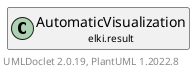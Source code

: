 @startuml
    remove .*\.(Instance|Par|Parameterizer|Factory)$
    set namespaceSeparator none
    hide empty fields
    hide empty methods

    class "<size:14>AutomaticVisualization.Par\n<size:10>elki.result" as elki.result.AutomaticVisualization.Par [[AutomaticVisualization.Par.html]] {
        {static} +WINDOW_TITLE_ID: OptionID
        {static} +SINGLE_ID: OptionID
        ~title: String
        ~manager: VisualizerParameterizer
        ~single: boolean
        +configure(Parameterization): void
        +make(): AutomaticVisualization
    }

    interface "<size:14>Parameterizer\n<size:10>elki.utilities.optionhandling" as elki.utilities.optionhandling.Parameterizer [[../utilities/optionhandling/Parameterizer.html]] {
        {abstract} +make(): Object
    }
    class "<size:14>AutomaticVisualization\n<size:10>elki.result" as elki.result.AutomaticVisualization [[AutomaticVisualization.html]]

    elki.utilities.optionhandling.Parameterizer <|.. elki.result.AutomaticVisualization.Par
    elki.result.AutomaticVisualization +-- elki.result.AutomaticVisualization.Par

    center footer UMLDoclet 2.0.19, PlantUML 1.2022.8
@enduml
